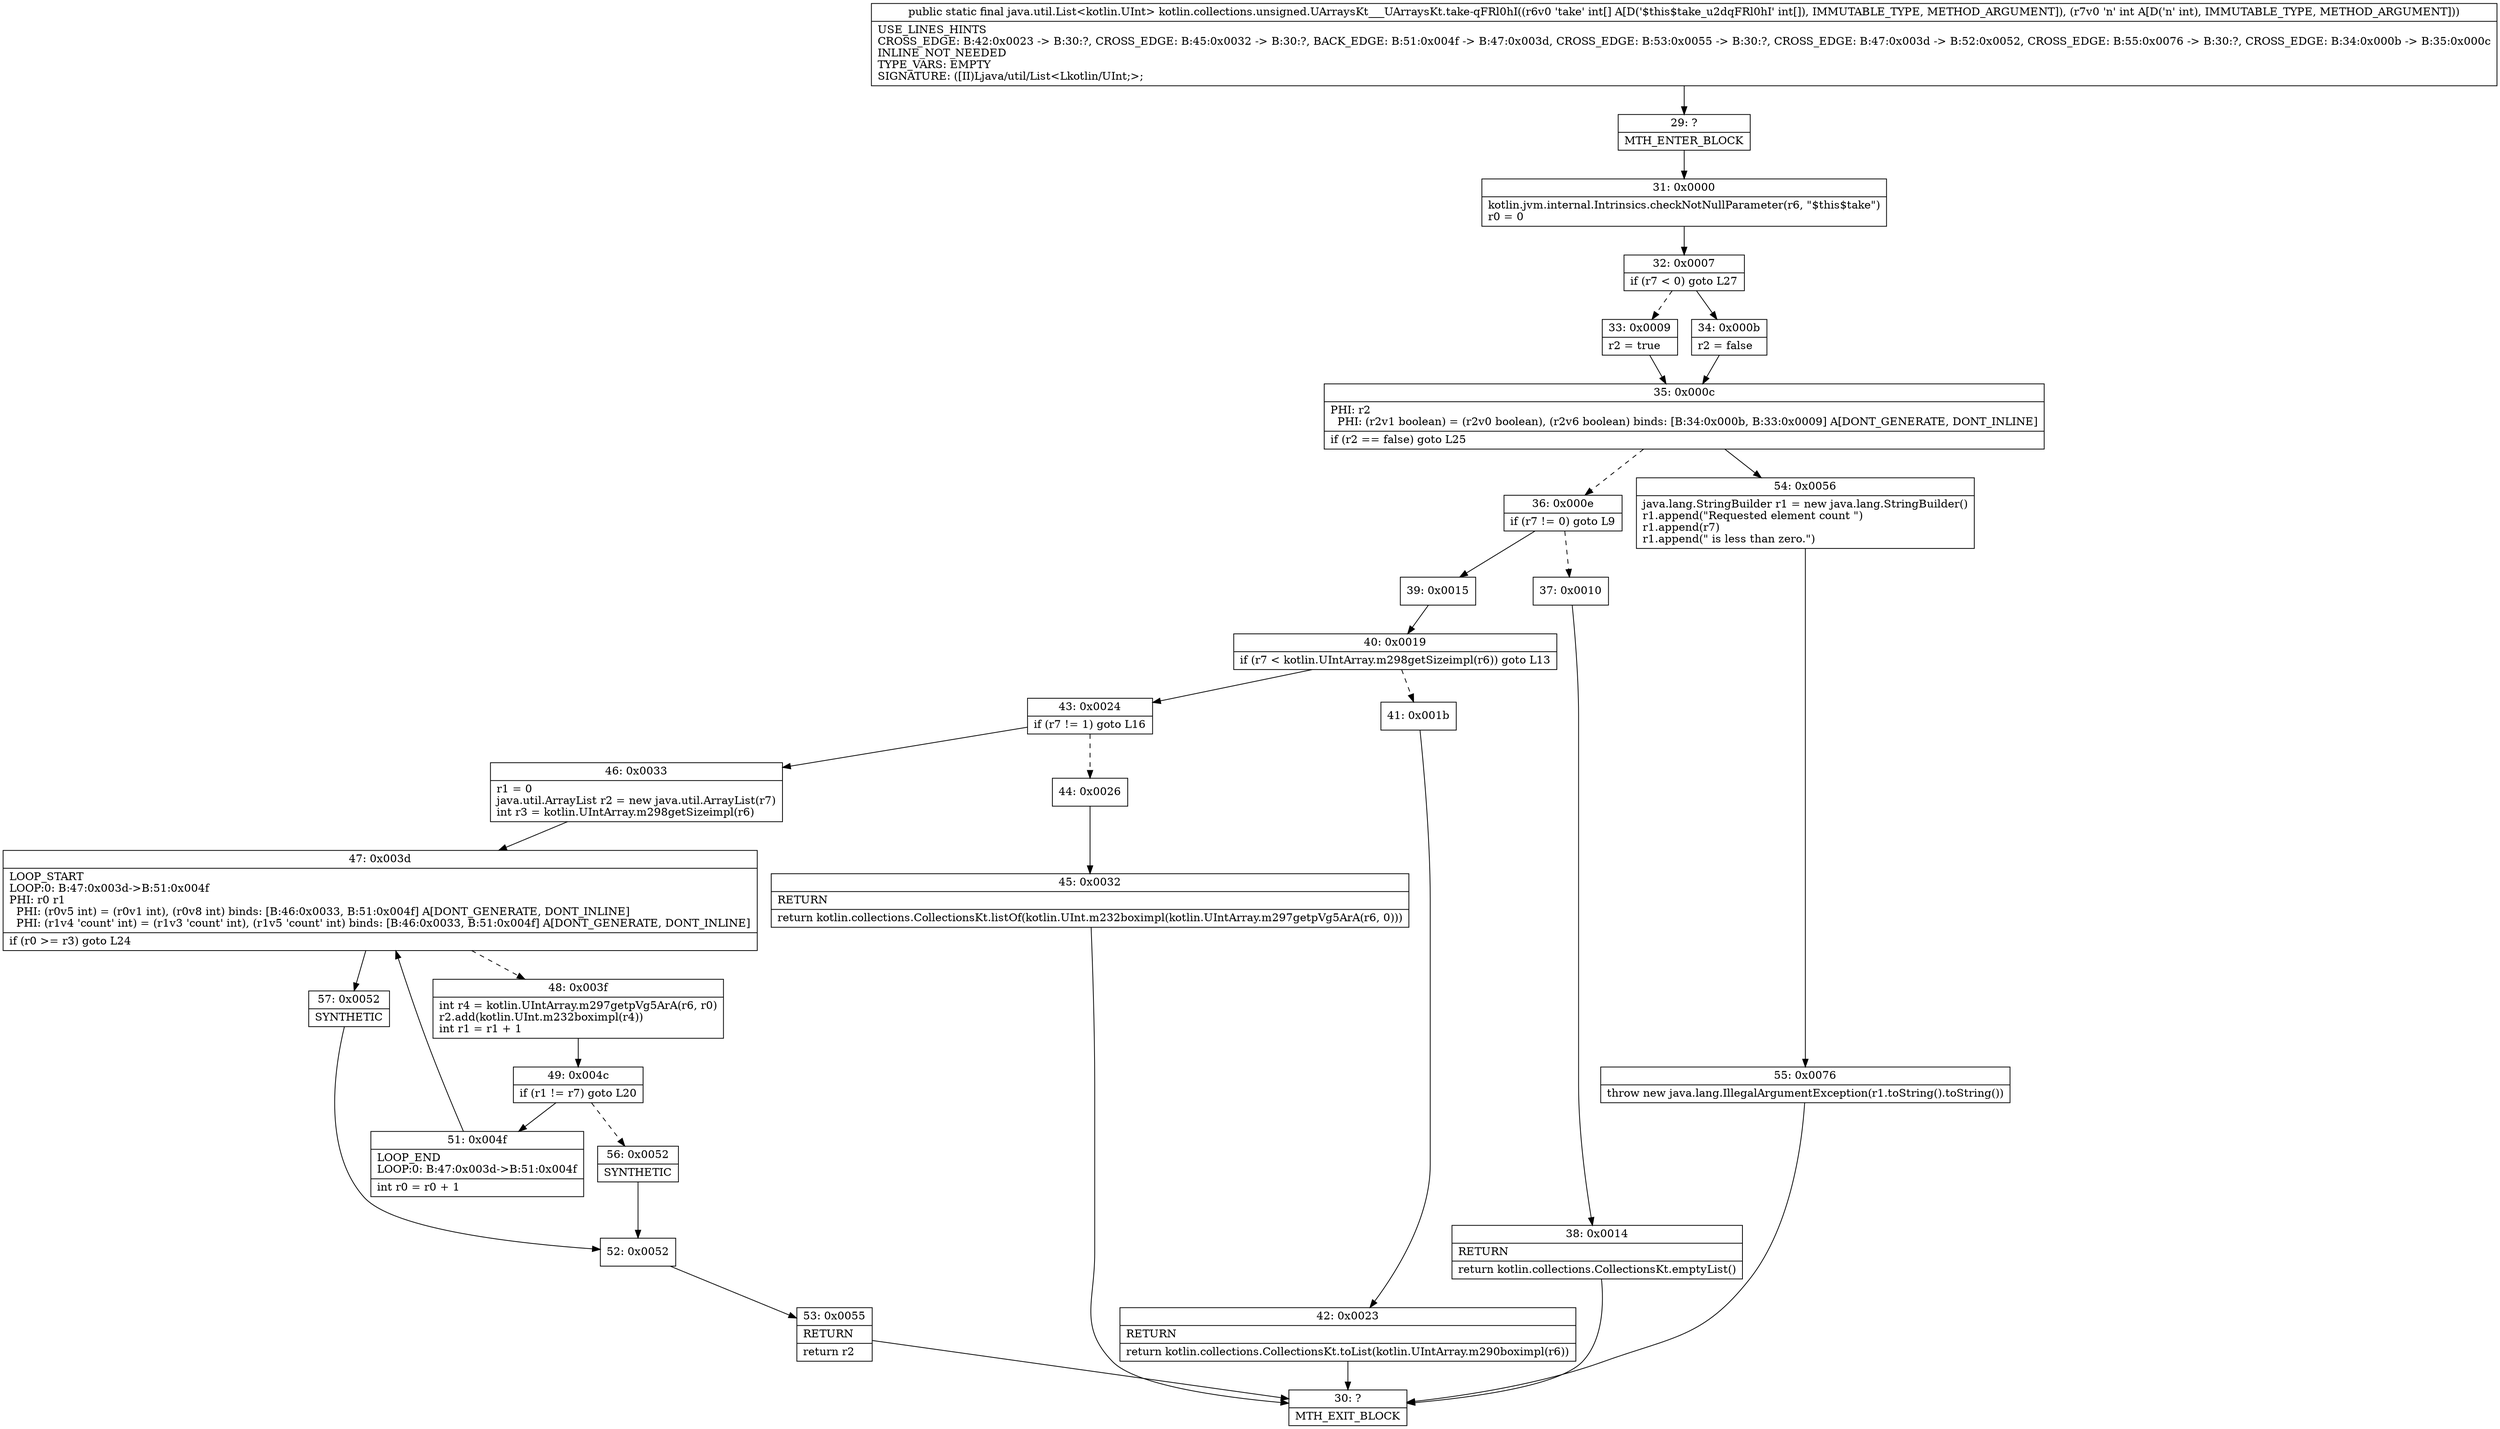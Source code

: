 digraph "CFG forkotlin.collections.unsigned.UArraysKt___UArraysKt.take\-qFRl0hI([II)Ljava\/util\/List;" {
Node_29 [shape=record,label="{29\:\ ?|MTH_ENTER_BLOCK\l}"];
Node_31 [shape=record,label="{31\:\ 0x0000|kotlin.jvm.internal.Intrinsics.checkNotNullParameter(r6, \"$this$take\")\lr0 = 0\l}"];
Node_32 [shape=record,label="{32\:\ 0x0007|if (r7 \< 0) goto L27\l}"];
Node_33 [shape=record,label="{33\:\ 0x0009|r2 = true\l}"];
Node_35 [shape=record,label="{35\:\ 0x000c|PHI: r2 \l  PHI: (r2v1 boolean) = (r2v0 boolean), (r2v6 boolean) binds: [B:34:0x000b, B:33:0x0009] A[DONT_GENERATE, DONT_INLINE]\l|if (r2 == false) goto L25\l}"];
Node_36 [shape=record,label="{36\:\ 0x000e|if (r7 != 0) goto L9\l}"];
Node_37 [shape=record,label="{37\:\ 0x0010}"];
Node_38 [shape=record,label="{38\:\ 0x0014|RETURN\l|return kotlin.collections.CollectionsKt.emptyList()\l}"];
Node_30 [shape=record,label="{30\:\ ?|MTH_EXIT_BLOCK\l}"];
Node_39 [shape=record,label="{39\:\ 0x0015}"];
Node_40 [shape=record,label="{40\:\ 0x0019|if (r7 \< kotlin.UIntArray.m298getSizeimpl(r6)) goto L13\l}"];
Node_41 [shape=record,label="{41\:\ 0x001b}"];
Node_42 [shape=record,label="{42\:\ 0x0023|RETURN\l|return kotlin.collections.CollectionsKt.toList(kotlin.UIntArray.m290boximpl(r6))\l}"];
Node_43 [shape=record,label="{43\:\ 0x0024|if (r7 != 1) goto L16\l}"];
Node_44 [shape=record,label="{44\:\ 0x0026}"];
Node_45 [shape=record,label="{45\:\ 0x0032|RETURN\l|return kotlin.collections.CollectionsKt.listOf(kotlin.UInt.m232boximpl(kotlin.UIntArray.m297getpVg5ArA(r6, 0)))\l}"];
Node_46 [shape=record,label="{46\:\ 0x0033|r1 = 0\ljava.util.ArrayList r2 = new java.util.ArrayList(r7)\lint r3 = kotlin.UIntArray.m298getSizeimpl(r6)\l}"];
Node_47 [shape=record,label="{47\:\ 0x003d|LOOP_START\lLOOP:0: B:47:0x003d\-\>B:51:0x004f\lPHI: r0 r1 \l  PHI: (r0v5 int) = (r0v1 int), (r0v8 int) binds: [B:46:0x0033, B:51:0x004f] A[DONT_GENERATE, DONT_INLINE]\l  PHI: (r1v4 'count' int) = (r1v3 'count' int), (r1v5 'count' int) binds: [B:46:0x0033, B:51:0x004f] A[DONT_GENERATE, DONT_INLINE]\l|if (r0 \>= r3) goto L24\l}"];
Node_48 [shape=record,label="{48\:\ 0x003f|int r4 = kotlin.UIntArray.m297getpVg5ArA(r6, r0)\lr2.add(kotlin.UInt.m232boximpl(r4))\lint r1 = r1 + 1\l}"];
Node_49 [shape=record,label="{49\:\ 0x004c|if (r1 != r7) goto L20\l}"];
Node_51 [shape=record,label="{51\:\ 0x004f|LOOP_END\lLOOP:0: B:47:0x003d\-\>B:51:0x004f\l|int r0 = r0 + 1\l}"];
Node_56 [shape=record,label="{56\:\ 0x0052|SYNTHETIC\l}"];
Node_52 [shape=record,label="{52\:\ 0x0052}"];
Node_53 [shape=record,label="{53\:\ 0x0055|RETURN\l|return r2\l}"];
Node_57 [shape=record,label="{57\:\ 0x0052|SYNTHETIC\l}"];
Node_54 [shape=record,label="{54\:\ 0x0056|java.lang.StringBuilder r1 = new java.lang.StringBuilder()\lr1.append(\"Requested element count \")\lr1.append(r7)\lr1.append(\" is less than zero.\")\l}"];
Node_55 [shape=record,label="{55\:\ 0x0076|throw new java.lang.IllegalArgumentException(r1.toString().toString())\l}"];
Node_34 [shape=record,label="{34\:\ 0x000b|r2 = false\l}"];
MethodNode[shape=record,label="{public static final java.util.List\<kotlin.UInt\> kotlin.collections.unsigned.UArraysKt___UArraysKt.take\-qFRl0hI((r6v0 'take' int[] A[D('$this$take_u2dqFRl0hI' int[]), IMMUTABLE_TYPE, METHOD_ARGUMENT]), (r7v0 'n' int A[D('n' int), IMMUTABLE_TYPE, METHOD_ARGUMENT]))  | USE_LINES_HINTS\lCROSS_EDGE: B:42:0x0023 \-\> B:30:?, CROSS_EDGE: B:45:0x0032 \-\> B:30:?, BACK_EDGE: B:51:0x004f \-\> B:47:0x003d, CROSS_EDGE: B:53:0x0055 \-\> B:30:?, CROSS_EDGE: B:47:0x003d \-\> B:52:0x0052, CROSS_EDGE: B:55:0x0076 \-\> B:30:?, CROSS_EDGE: B:34:0x000b \-\> B:35:0x000c\lINLINE_NOT_NEEDED\lTYPE_VARS: EMPTY\lSIGNATURE: ([II)Ljava\/util\/List\<Lkotlin\/UInt;\>;\l}"];
MethodNode -> Node_29;Node_29 -> Node_31;
Node_31 -> Node_32;
Node_32 -> Node_33[style=dashed];
Node_32 -> Node_34;
Node_33 -> Node_35;
Node_35 -> Node_36[style=dashed];
Node_35 -> Node_54;
Node_36 -> Node_37[style=dashed];
Node_36 -> Node_39;
Node_37 -> Node_38;
Node_38 -> Node_30;
Node_39 -> Node_40;
Node_40 -> Node_41[style=dashed];
Node_40 -> Node_43;
Node_41 -> Node_42;
Node_42 -> Node_30;
Node_43 -> Node_44[style=dashed];
Node_43 -> Node_46;
Node_44 -> Node_45;
Node_45 -> Node_30;
Node_46 -> Node_47;
Node_47 -> Node_48[style=dashed];
Node_47 -> Node_57;
Node_48 -> Node_49;
Node_49 -> Node_51;
Node_49 -> Node_56[style=dashed];
Node_51 -> Node_47;
Node_56 -> Node_52;
Node_52 -> Node_53;
Node_53 -> Node_30;
Node_57 -> Node_52;
Node_54 -> Node_55;
Node_55 -> Node_30;
Node_34 -> Node_35;
}

